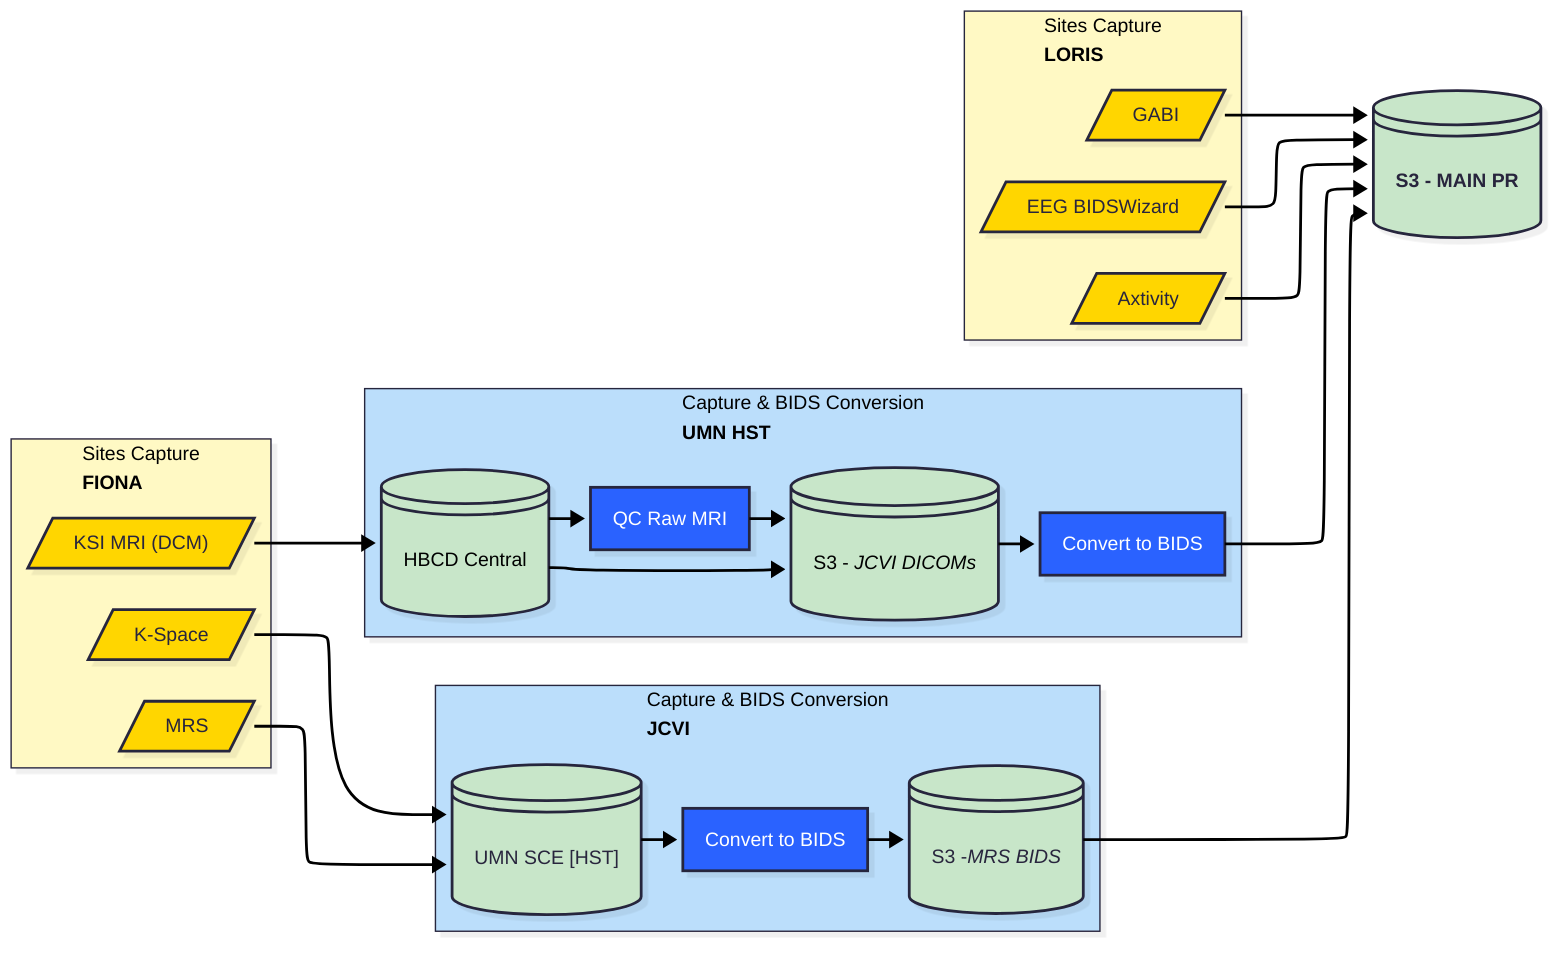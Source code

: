 ---
config:
  layout: elk
  look: neo
  theme: redux
---
flowchart LR
 subgraph Sites_Capture["Sites Capture</br><b>FIONA</b>"]
        FIONA_KSI[/"KSI MRI (DCM)"/]
        LORIS_ACM[/"MRS"/]
        n15[/"K-Space"/]
  end
 subgraph Capture_JCVI["Capture &amp; BIDS Conversion<br><b>JCVI</b>"]
        UMN["UMN SCE [HST]"]
        JCVI["Convert to BIDS"]
        n1@{ label: "<span style=\"color:\">S3 -<i>MRS BIDS</i></span>" }
  end
 subgraph Capture_HST["Capture &amp; BIDS Conversion<br><b>UMN HST</b>"]
        n6["HBCD Central"]
        n9["QC Raw MRI"]
        n10["S3 - <i>JCVI DICOMs</i>"]
        n11["Convert to BIDS"]
  end
 subgraph Capture_LORIS["Sites Capture<br><b>LORIS</b>"]
        n12[/"EEG BIDSWizard"/]
        n13[/"Axtivity"/]
        n14[/"GABI"/]
  end
    LORIS_ACM --> UMN
    UMN --> JCVI
    JCVI --> n1
    n1 --> RAW_BIDS["<b>S3 - MAIN PR</b>"]
    n6 --> n9 & n10
    n9 --> n10
    n10 --> n11
    n11 --> RAW_BIDS
    n12 --> RAW_BIDS
    n13 --> RAW_BIDS
    n14 --> RAW_BIDS
    n15 --> UMN
    FIONA_KSI --> n6
    UMN@{ shape: disk}
    JCVI@{ shape: rect}
    n1@{ shape: disk}
    n6@{ shape: disk}
    n9@{ shape: rect}
    n10@{ shape: disk}
    n11@{ shape: rect}
    RAW_BIDS@{ shape: disk}
    style FIONA_KSI fill:#FFD600
    style LORIS_ACM fill:#FFD600
    style n15 fill:#FFD600
    style UMN fill:#C8E6C9
    style JCVI fill:#2962FF,color:#FFFFFF
    style n1 fill:#C8E6C9
    style n6 fill:#C8E6C9,color:#000000
    style n9 fill:#2962FF,color:#FFFFFF
    style n10 fill:#C8E6C9,color:#000000
    style n11 fill:#2962FF,color:#FFFFFF
    style n12 fill:#FFD600
    style n13 fill:#FFD600
    style n14 fill:#FFD600
    style RAW_BIDS fill:#C8E6C9
    style Capture_LORIS fill:#FFF9C4
    style Sites_Capture fill:#FFF9C4
    style Capture_JCVI fill:#BBDEFB
    style Capture_HST fill:#BBDEFB